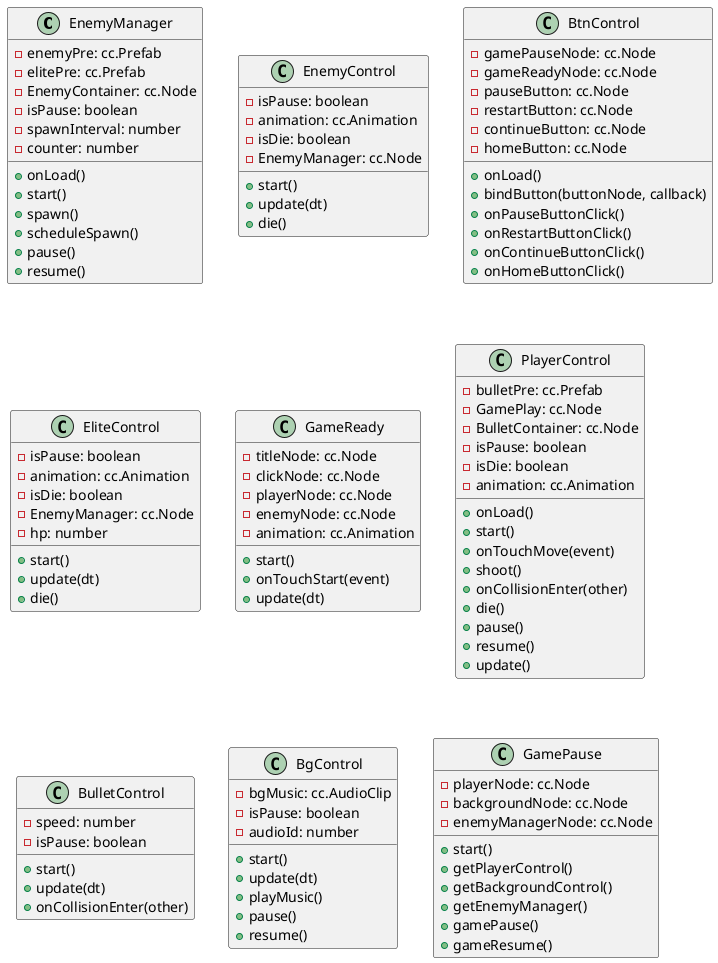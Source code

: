 @startuml Plane War

class EnemyManager {
  -enemyPre: cc.Prefab
  -elitePre: cc.Prefab
  -EnemyContainer: cc.Node
  -isPause: boolean
  -spawnInterval: number
  -counter: number
  +onLoad()
  +start()
  +spawn()
  +scheduleSpawn()
  +pause()
  +resume()
}

class EnemyControl {
  -isPause: boolean
  -animation: cc.Animation
  -isDie: boolean
  -EnemyManager: cc.Node
  +start()
  +update(dt)
  +die()
}

class BtnControl {
  -gamePauseNode: cc.Node
  -gameReadyNode: cc.Node
  -pauseButton: cc.Node
  -restartButton: cc.Node
  -continueButton: cc.Node
  -homeButton: cc.Node
  +onLoad()
  +bindButton(buttonNode, callback)
  +onPauseButtonClick()
  +onRestartButtonClick()
  +onContinueButtonClick()
  +onHomeButtonClick()
}

class EliteControl {
  -isPause: boolean
  -animation: cc.Animation
  -isDie: boolean
  -EnemyManager: cc.Node
  -hp: number
  +start()
  +update(dt)
  +die()
}

class GameReady {
  -titleNode: cc.Node
  -clickNode: cc.Node
  -playerNode: cc.Node
  -enemyNode: cc.Node
  -animation: cc.Animation
  +start()
  +onTouchStart(event)
  +update(dt)
}

class PlayerControl {
  -bulletPre: cc.Prefab
  -GamePlay: cc.Node
  -BulletContainer: cc.Node
  -isPause: boolean
  -isDie: boolean
  -animation: cc.Animation
  +onLoad()
  +start()
  +onTouchMove(event)
  +shoot()
  +onCollisionEnter(other)
  +die()
  +pause()
  +resume()
  +update()
}

class BulletControl {
  -speed: number
  -isPause: boolean
  +start()
  +update(dt)
  +onCollisionEnter(other)
}

class BgControl {
  -bgMusic: cc.AudioClip
  -isPause: boolean
  -audioId: number
  +start()
  +update(dt)
  +playMusic()
  +pause()
  +resume()
}

class GamePause {
  -playerNode: cc.Node
  -backgroundNode: cc.Node
  -enemyManagerNode: cc.Node
  +start()
  +getPlayerControl()
  +getBackgroundControl()
  +getEnemyManager()
  +gamePause()
  +gameResume()
}

@enduml